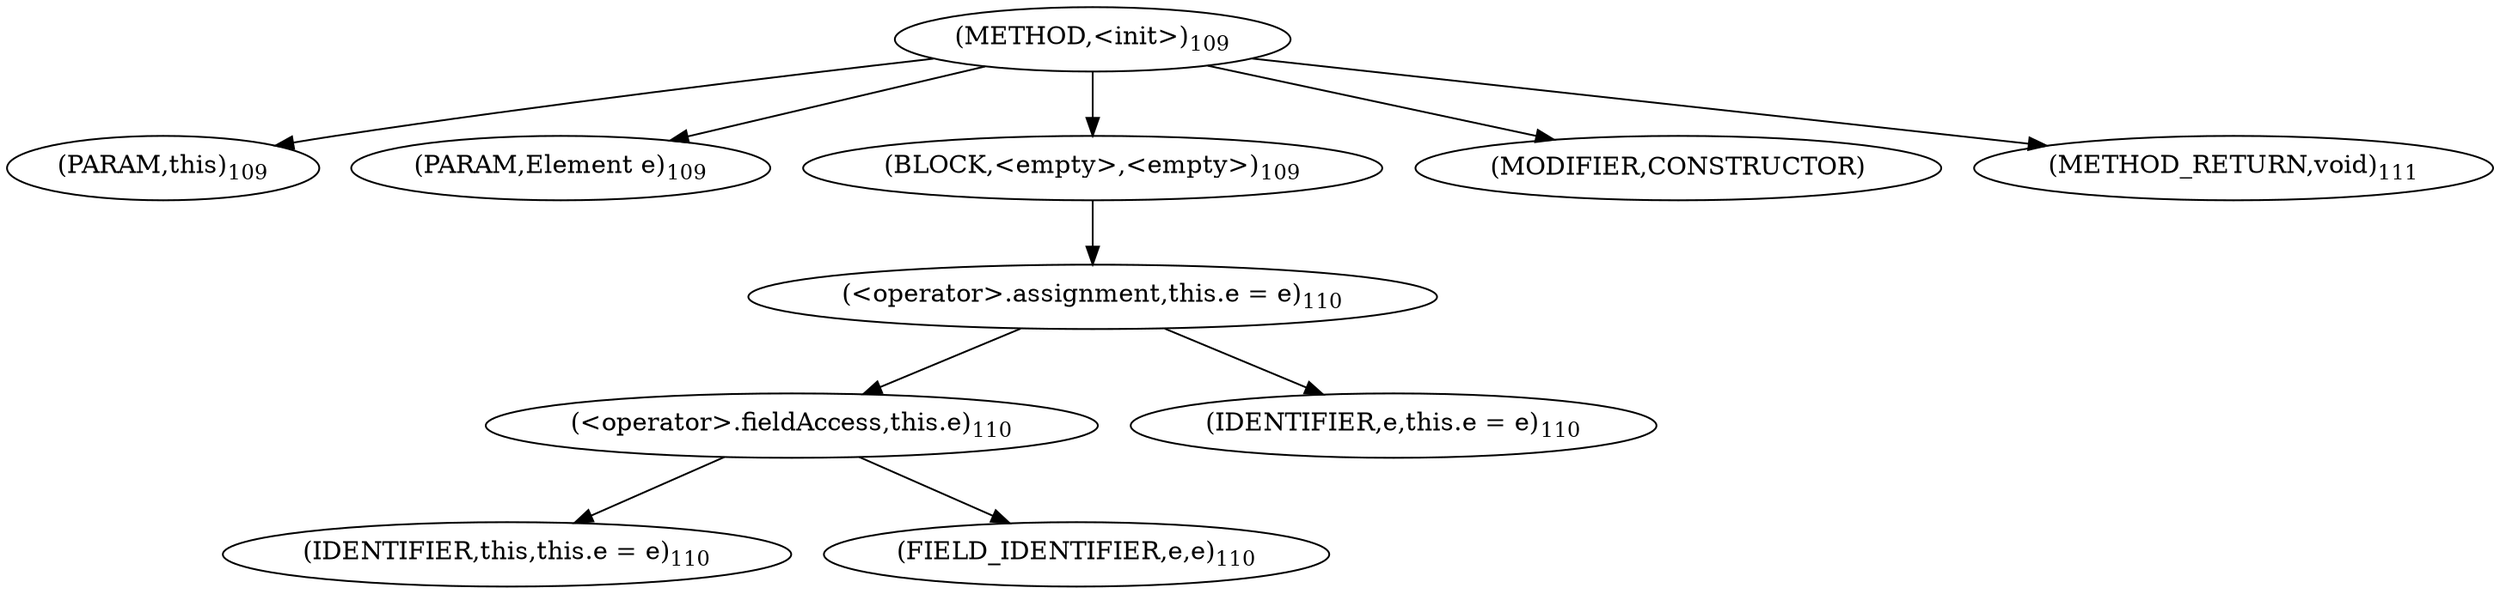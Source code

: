 digraph "&lt;init&gt;" {  
"165" [label = <(METHOD,&lt;init&gt;)<SUB>109</SUB>> ]
"8" [label = <(PARAM,this)<SUB>109</SUB>> ]
"166" [label = <(PARAM,Element e)<SUB>109</SUB>> ]
"167" [label = <(BLOCK,&lt;empty&gt;,&lt;empty&gt;)<SUB>109</SUB>> ]
"168" [label = <(&lt;operator&gt;.assignment,this.e = e)<SUB>110</SUB>> ]
"169" [label = <(&lt;operator&gt;.fieldAccess,this.e)<SUB>110</SUB>> ]
"7" [label = <(IDENTIFIER,this,this.e = e)<SUB>110</SUB>> ]
"170" [label = <(FIELD_IDENTIFIER,e,e)<SUB>110</SUB>> ]
"171" [label = <(IDENTIFIER,e,this.e = e)<SUB>110</SUB>> ]
"172" [label = <(MODIFIER,CONSTRUCTOR)> ]
"173" [label = <(METHOD_RETURN,void)<SUB>111</SUB>> ]
  "165" -> "8" 
  "165" -> "166" 
  "165" -> "167" 
  "165" -> "172" 
  "165" -> "173" 
  "167" -> "168" 
  "168" -> "169" 
  "168" -> "171" 
  "169" -> "7" 
  "169" -> "170" 
}
